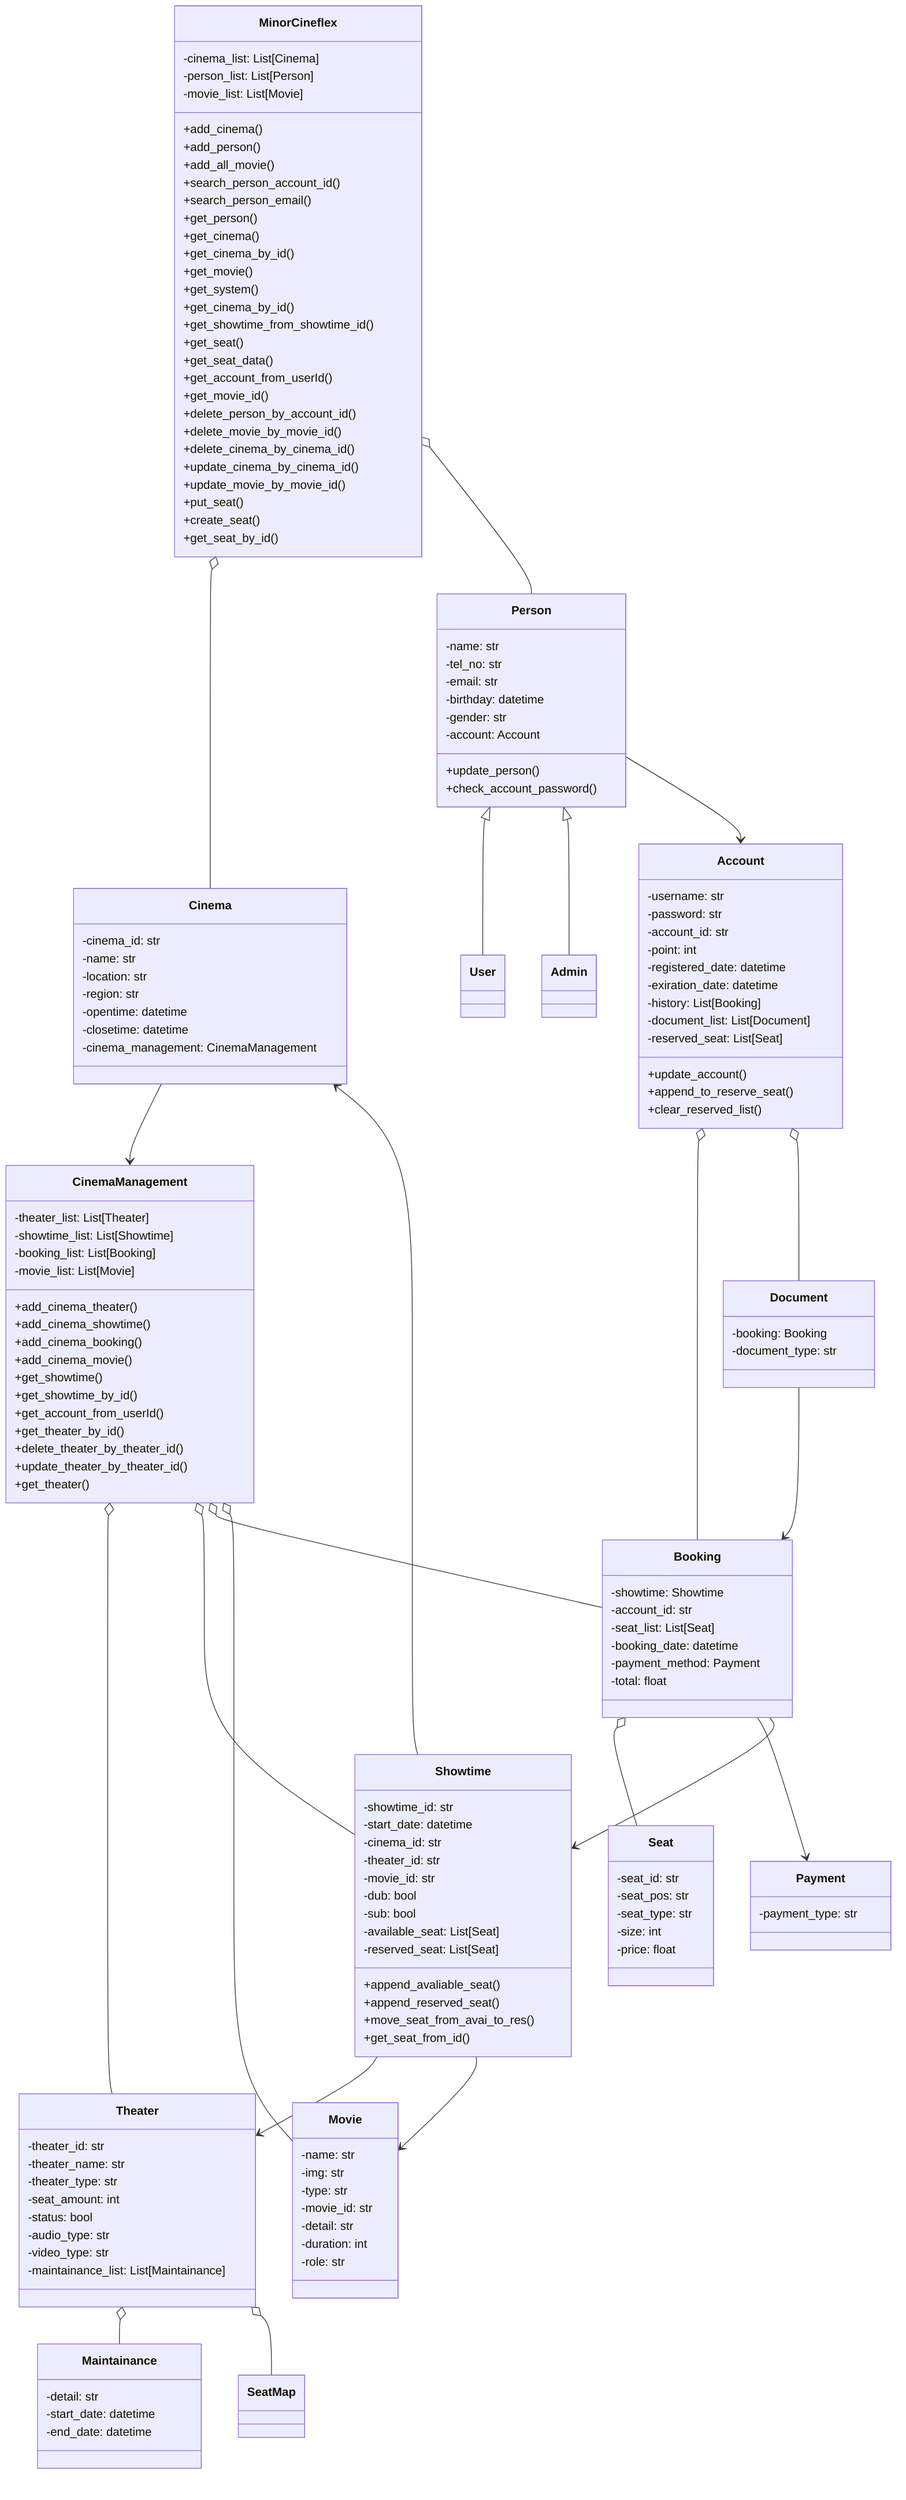 classDiagram

MinorCineflex o-- Cinema
MinorCineflex o-- Person
class MinorCineflex{
        -cinema_list: List[Cinema]
        -person_list: List[Person]
        -movie_list: List[Movie]
        +add_cinema()
        +add_person()
        +add_all_movie()
        +search_person_account_id()
        +search_person_email()
        +get_person()
        +get_cinema()
        +get_cinema_by_id()
        +get_movie()
        +get_system()
        +get_cinema_by_id()
        +get_showtime_from_showtime_id()
        +get_seat()
        +get_seat_data()
        +get_account_from_userId()
        +get_movie_id()
        +delete_person_by_account_id()
        +delete_movie_by_movie_id()
        +delete_cinema_by_cinema_id()
        +update_cinema_by_cinema_id()
        +update_movie_by_movie_id()
        +put_seat()
        +create_seat()
        +get_seat_by_id()
    }

Cinema --> CinemaManagement
class Cinema {
        -cinema_id: str
        -name: str
        -location: str
        -region: str
        -opentime: datetime
        -closetime: datetime
        -cinema_management: CinemaManagement
    }

CinemaManagement o-- Theater
CinemaManagement o-- Showtime
CinemaManagement o-- Booking
CinemaManagement o-- Movie
class CinemaManagement{
        -theater_list: List[Theater]
        -showtime_list: List[Showtime]
        -booking_list: List[Booking]
        -movie_list: List[Movie]
        +add_cinema_theater()
        +add_cinema_showtime()
        +add_cinema_booking()
        +add_cinema_movie()
        +get_showtime()
        +get_showtime_by_id()
        +get_account_from_userId()
        +get_theater_by_id()
        +delete_theater_by_theater_id()
        +update_theater_by_theater_id()
        +get_theater()
    }

Person <|-- User
Person <|-- Admin
Person --> Account
class Person {
        -name: str
        -tel_no: str
        -email: str
        -birthday: datetime
        -gender: str
        -account: Account
        +update_person()
        +check_account_password()
    }

Account o-- Booking
Account o-- Document
class Account {
        -username: str
        -password: str
        -account_id: str
        -point: int
        -registered_date: datetime
        -exiration_date: datetime
        -history: List[Booking]
        -document_list: List[Document]
        -reserved_seat: List[Seat]
        +update_account()
        +append_to_reserve_seat()
        +clear_reserved_list()
    }   

class Movie {
        -name: str
        -img: str
        -type: str
        -movie_id: str
        -detail: str
        -duration: int
        -role: str
    }

Theater o-- Maintainance
Theater o-- SeatMap
class Theater {
        -theater_id: str
        -theater_name: str
        -theater_type: str
        -seat_amount: int
        -status: bool
        -audio_type: str
        -video_type: str
        -maintainance_list: List[Maintainance]
    }

Showtime --> Cinema
Showtime --> Theater
Showtime --> Movie
class Showtime {
        -showtime_id: str
        -start_date: datetime
        -cinema_id: str
        -theater_id: str
        -movie_id: str
        -dub: bool
        -sub: bool
        -available_seat: List[Seat]
        -reserved_seat: List[Seat]
        +append_avaliable_seat()
        +append_reserved_seat()
        +move_seat_from_avai_to_res()
        +get_seat_from_id()
    }

class Payment {
        -payment_type: str
    }

class Seat {
        -seat_id: str
        -seat_pos: str
        -seat_type: str
        -size: int
        -price: float
    }

class Maintainance {
        -detail: str
        -start_date: datetime
        -end_date: datetime
    }

Booking o-- Seat
Booking --> Payment
Booking --> Showtime
class Booking {
        -showtime: Showtime
        -account_id: str
        -seat_list: List[Seat]
        -booking_date: datetime
        -payment_method: Payment
        -total: float
    } 

Document --> Booking
class Document {
        -booking: Booking
        -document_type: str
    }